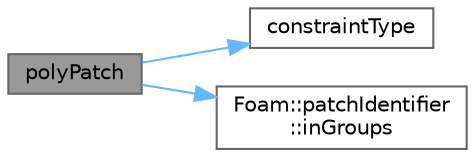 digraph "polyPatch"
{
 // LATEX_PDF_SIZE
  bgcolor="transparent";
  edge [fontname=Helvetica,fontsize=10,labelfontname=Helvetica,labelfontsize=10];
  node [fontname=Helvetica,fontsize=10,shape=box,height=0.2,width=0.4];
  rankdir="LR";
  Node1 [id="Node000001",label="polyPatch",height=0.2,width=0.4,color="gray40", fillcolor="grey60", style="filled", fontcolor="black",tooltip=" "];
  Node1 -> Node2 [id="edge1_Node000001_Node000002",color="steelblue1",style="solid",tooltip=" "];
  Node2 [id="Node000002",label="constraintType",height=0.2,width=0.4,color="grey40", fillcolor="white", style="filled",URL="$classFoam_1_1polyPatch.html#afbae636c924a2d698979b2ef6a26d17a",tooltip=" "];
  Node1 -> Node3 [id="edge2_Node000001_Node000003",color="steelblue1",style="solid",tooltip=" "];
  Node3 [id="Node000003",label="Foam::patchIdentifier\l::inGroups",height=0.2,width=0.4,color="grey40", fillcolor="white", style="filled",URL="$classFoam_1_1patchIdentifier.html#a739aa1e354a658601602cb118fb708db",tooltip=" "];
}
